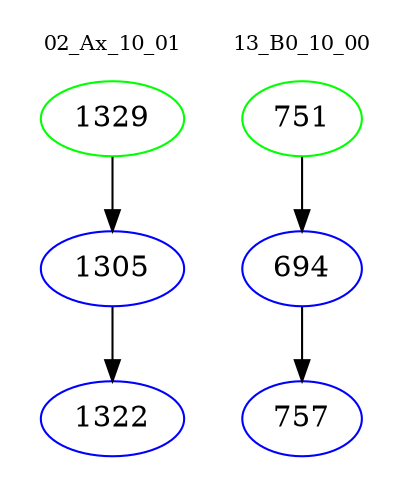 digraph{
subgraph cluster_0 {
color = white
label = "02_Ax_10_01";
fontsize=10;
T0_1329 [label="1329", color="green"]
T0_1329 -> T0_1305 [color="black"]
T0_1305 [label="1305", color="blue"]
T0_1305 -> T0_1322 [color="black"]
T0_1322 [label="1322", color="blue"]
}
subgraph cluster_1 {
color = white
label = "13_B0_10_00";
fontsize=10;
T1_751 [label="751", color="green"]
T1_751 -> T1_694 [color="black"]
T1_694 [label="694", color="blue"]
T1_694 -> T1_757 [color="black"]
T1_757 [label="757", color="blue"]
}
}
